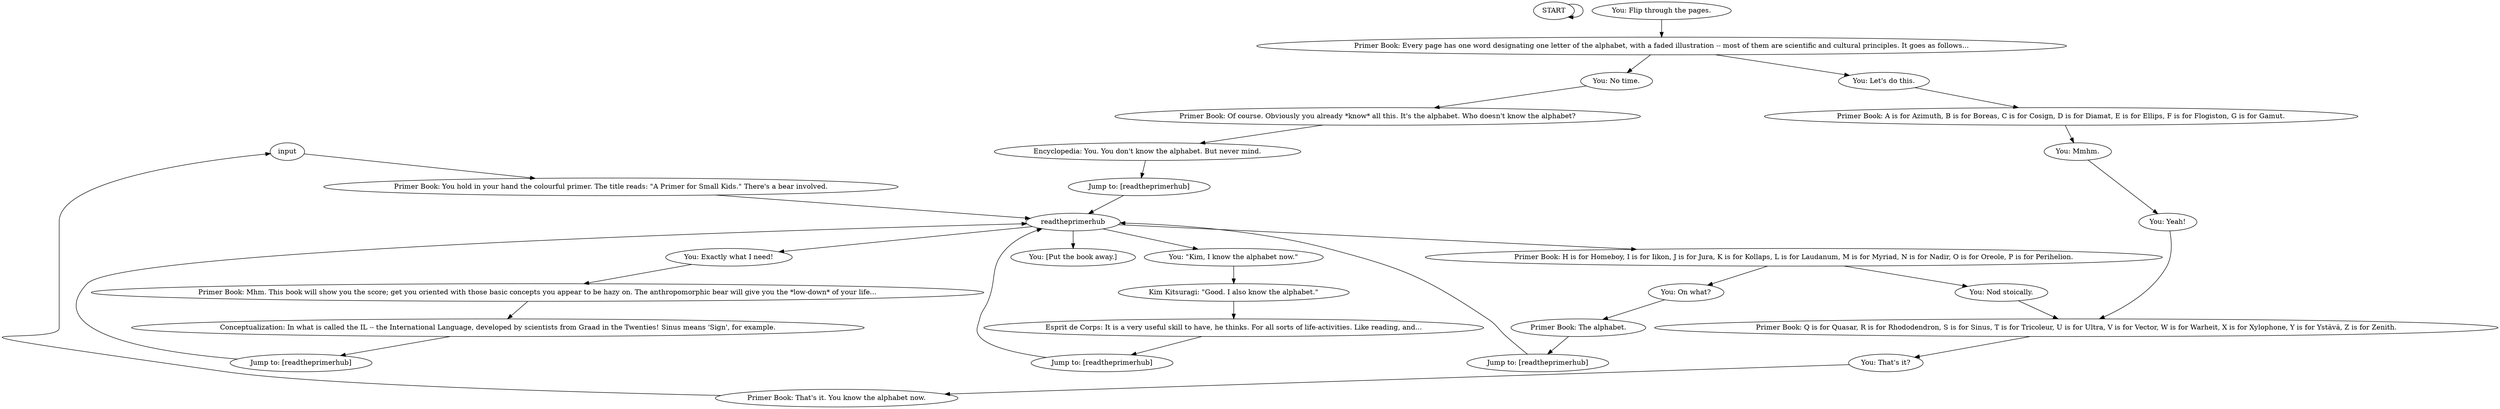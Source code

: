 # INVENTORY / PRIMER
# Primerbook interaction!
# ==================================================
digraph G {
	  0 [label="START"];
	  1 [label="input"];
	  2 [label="Conceptualization: In what is called the IL -- the International Language, developed by scientists from Graad in the Twenties! Sinus means 'Sign', for example."];
	  3 [label="You: On what?"];
	  4 [label="You: Yeah!"];
	  5 [label="Primer Book: H is for Homeboy, I is for Iikon, J is for Jura, K is for Kollaps, L is for Laudanum, M is for Myriad, N is for Nadir, O is for Oreole, P is for Perihelion."];
	  6 [label="You: Flip through the pages."];
	  7 [label="Primer Book: The alphabet."];
	  8 [label="You: Nod stoically."];
	  9 [label="You: Let's do this."];
	  10 [label="Encyclopedia: You. You don't know the alphabet. But never mind."];
	  11 [label="Jump to: [readtheprimerhub]"];
	  12 [label="You: That's it?"];
	  13 [label="Esprit de Corps: It is a very useful skill to have, he thinks. For all sorts of life-activities. Like reading, and..."];
	  14 [label="Jump to: [readtheprimerhub]"];
	  15 [label="Primer Book: That's it. You know the alphabet now."];
	  16 [label="Primer Book: Every page has one word designating one letter of the alphabet, with a faded illustration -- most of them are scientific and cultural principles. It goes as follows..."];
	  17 [label="You: \"Kim, I know the alphabet now.\""];
	  18 [label="Jump to: [readtheprimerhub]"];
	  19 [label="Primer Book: Of course. Obviously you already *know* all this. It's the alphabet. Who doesn't know the alphabet?"];
	  20 [label="Kim Kitsuragi: \"Good. I also know the alphabet.\""];
	  21 [label="Primer Book: You hold in your hand the colourful primer. The title reads: \"A Primer for Small Kids.\" There's a bear involved."];
	  22 [label="Primer Book: Mhm. This book will show you the score; get you oriented with those basic concepts you appear to be hazy on. The anthropomorphic bear will give you the *low-down* of your life..."];
	  23 [label="Primer Book: A is for Azimuth, B is for Boreas, C is for Cosign, D is for Diamat, E is for Ellips, F is for Flogiston, G is for Gamut."];
	  24 [label="You: No time."];
	  25 [label="Jump to: [readtheprimerhub]"];
	  26 [label="You: Exactly what I need!"];
	  27 [label="You: [Put the book away.]"];
	  28 [label="You: Mmhm."];
	  29 [label="Primer Book: Q is for Quasar, R is for Rhododendron, S is for Sinus, T is for Tricoleur, U is for Ultra, V is for Vector, W is for Warheit, X is for Xylophone, Y is for Ystävä, Z is for Zenith."];
	  30 [label="readtheprimerhub"];
	  0 -> 0
	  1 -> 21
	  2 -> 18
	  3 -> 7
	  4 -> 29
	  5 -> 8
	  5 -> 3
	  6 -> 16
	  7 -> 14
	  8 -> 29
	  9 -> 23
	  10 -> 11
	  11 -> 30
	  12 -> 15
	  13 -> 25
	  14 -> 30
	  15 -> 1
	  16 -> 24
	  16 -> 9
	  17 -> 20
	  18 -> 30
	  19 -> 10
	  20 -> 13
	  21 -> 30
	  22 -> 2
	  23 -> 28
	  24 -> 19
	  25 -> 30
	  26 -> 22
	  28 -> 4
	  29 -> 12
	  30 -> 17
	  30 -> 26
	  30 -> 27
	  30 -> 5
}


